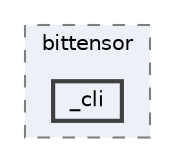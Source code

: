 digraph "/Users/macthrasher/bittensor/bittensor/_cli"
{
 // LATEX_PDF_SIZE
  bgcolor="transparent";
  edge [fontname=Helvetica,fontsize=10,labelfontname=Helvetica,labelfontsize=10];
  node [fontname=Helvetica,fontsize=10,shape=box,height=0.2,width=0.4];
  compound=true
  subgraph clusterdir_f169d542b9721b111e65b1075befb384 {
    graph [ bgcolor="#edf0f7", pencolor="grey50", label="bittensor", fontname=Helvetica,fontsize=10 style="filled,dashed", URL="dir_f169d542b9721b111e65b1075befb384.html",tooltip=""]
  dir_a00731e740fbce22eeff9bf720ce482a [label="_cli", fillcolor="#edf0f7", color="grey25", style="filled,bold", URL="dir_a00731e740fbce22eeff9bf720ce482a.html",tooltip=""];
  }
}
